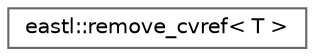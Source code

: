 digraph "类继承关系图"
{
 // LATEX_PDF_SIZE
  bgcolor="transparent";
  edge [fontname=Helvetica,fontsize=10,labelfontname=Helvetica,labelfontsize=10];
  node [fontname=Helvetica,fontsize=10,shape=box,height=0.2,width=0.4];
  rankdir="LR";
  Node0 [id="Node000000",label="eastl::remove_cvref\< T \>",height=0.2,width=0.4,color="grey40", fillcolor="white", style="filled",URL="$structeastl_1_1remove__cvref.html",tooltip=" "];
}
